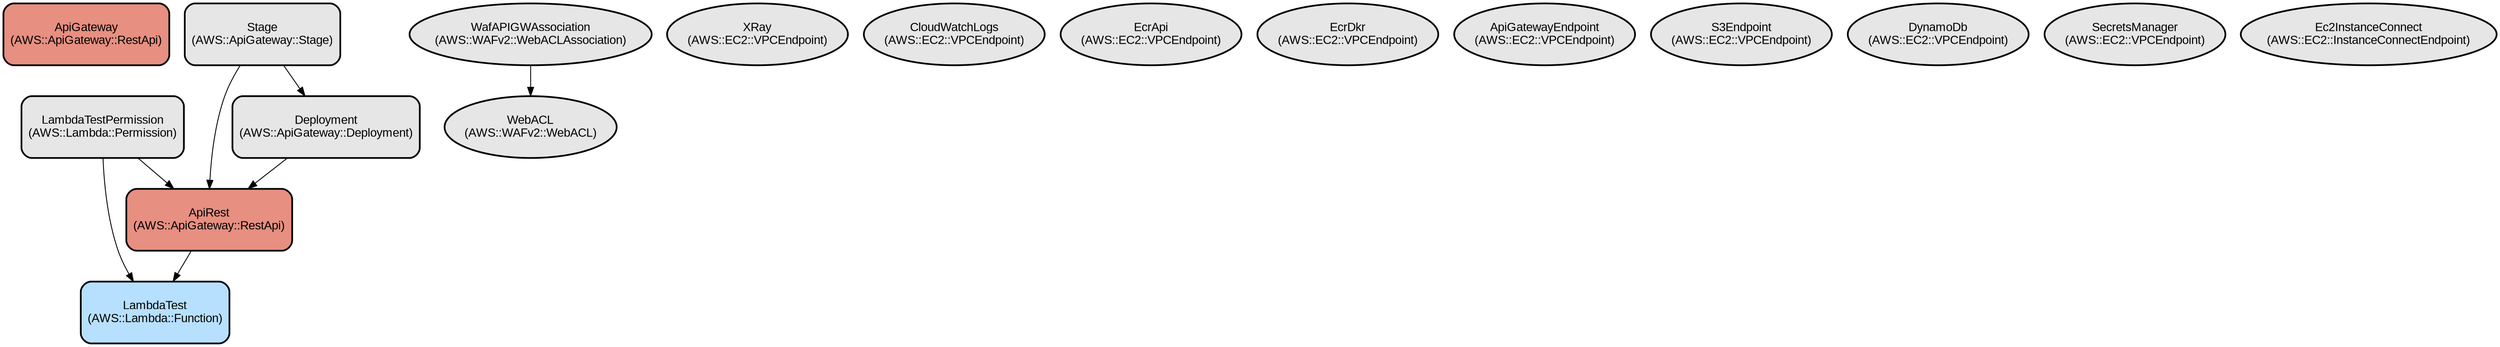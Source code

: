 digraph INFRA {
  node [ color = "black", fillcolor = "#E6E6E6", height =1, style = "filled,bold,rounded", fontname = "Arial" ];
  "ApiGateway" [ label = "ApiGateway
(AWS::ApiGateway::RestApi)", shape =rectangle, fillcolor = "#E78F81" ];
  "LambdaTest" [ label = "LambdaTest
(AWS::Lambda::Function)", shape =rectangle, fillcolor = "#B7E0FF" ];
  "LambdaTestPermission" [ label = "LambdaTestPermission
(AWS::Lambda::Permission)", shape =rectangle ];
  "ApiRest" [ label = "ApiRest
(AWS::ApiGateway::RestApi)", shape =rectangle, fillcolor = "#E78F81" ];
  "Deployment" [ label = "Deployment
(AWS::ApiGateway::Deployment)", shape =rectangle ];
  "Stage" [ label = "Stage
(AWS::ApiGateway::Stage)", shape =rectangle ];
  "WebACL" [ label = "WebACL
(AWS::WAFv2::WebACL)" ];
  "WafAPIGWAssociation" [ label = "WafAPIGWAssociation
(AWS::WAFv2::WebACLAssociation)" ];
  "XRay" [ label = "XRay
(AWS::EC2::VPCEndpoint)" ];
  "CloudWatchLogs" [ label = "CloudWatchLogs
(AWS::EC2::VPCEndpoint)" ];
  "EcrApi" [ label = "EcrApi
(AWS::EC2::VPCEndpoint)" ];
  "EcrDkr" [ label = "EcrDkr
(AWS::EC2::VPCEndpoint)" ];
  "ApiGatewayEndpoint" [ label = "ApiGatewayEndpoint
(AWS::EC2::VPCEndpoint)" ];
  "S3Endpoint" [ label = "S3Endpoint
(AWS::EC2::VPCEndpoint)" ];
  "DynamoDb" [ label = "DynamoDb
(AWS::EC2::VPCEndpoint)" ];
  "SecretsManager" [ label = "SecretsManager
(AWS::EC2::VPCEndpoint)" ];
  "Ec2InstanceConnect" [ label = "Ec2InstanceConnect
(AWS::EC2::InstanceConnectEndpoint)" ];
  "LambdaTestPermission" -> "LambdaTest";
  "LambdaTestPermission" -> "ApiRest";
  "ApiRest" -> "LambdaTest";
  "Deployment" -> "ApiRest";
  "Stage" -> "Deployment";
  "Stage" -> "ApiRest";
  "WafAPIGWAssociation" -> "WebACL";
}
